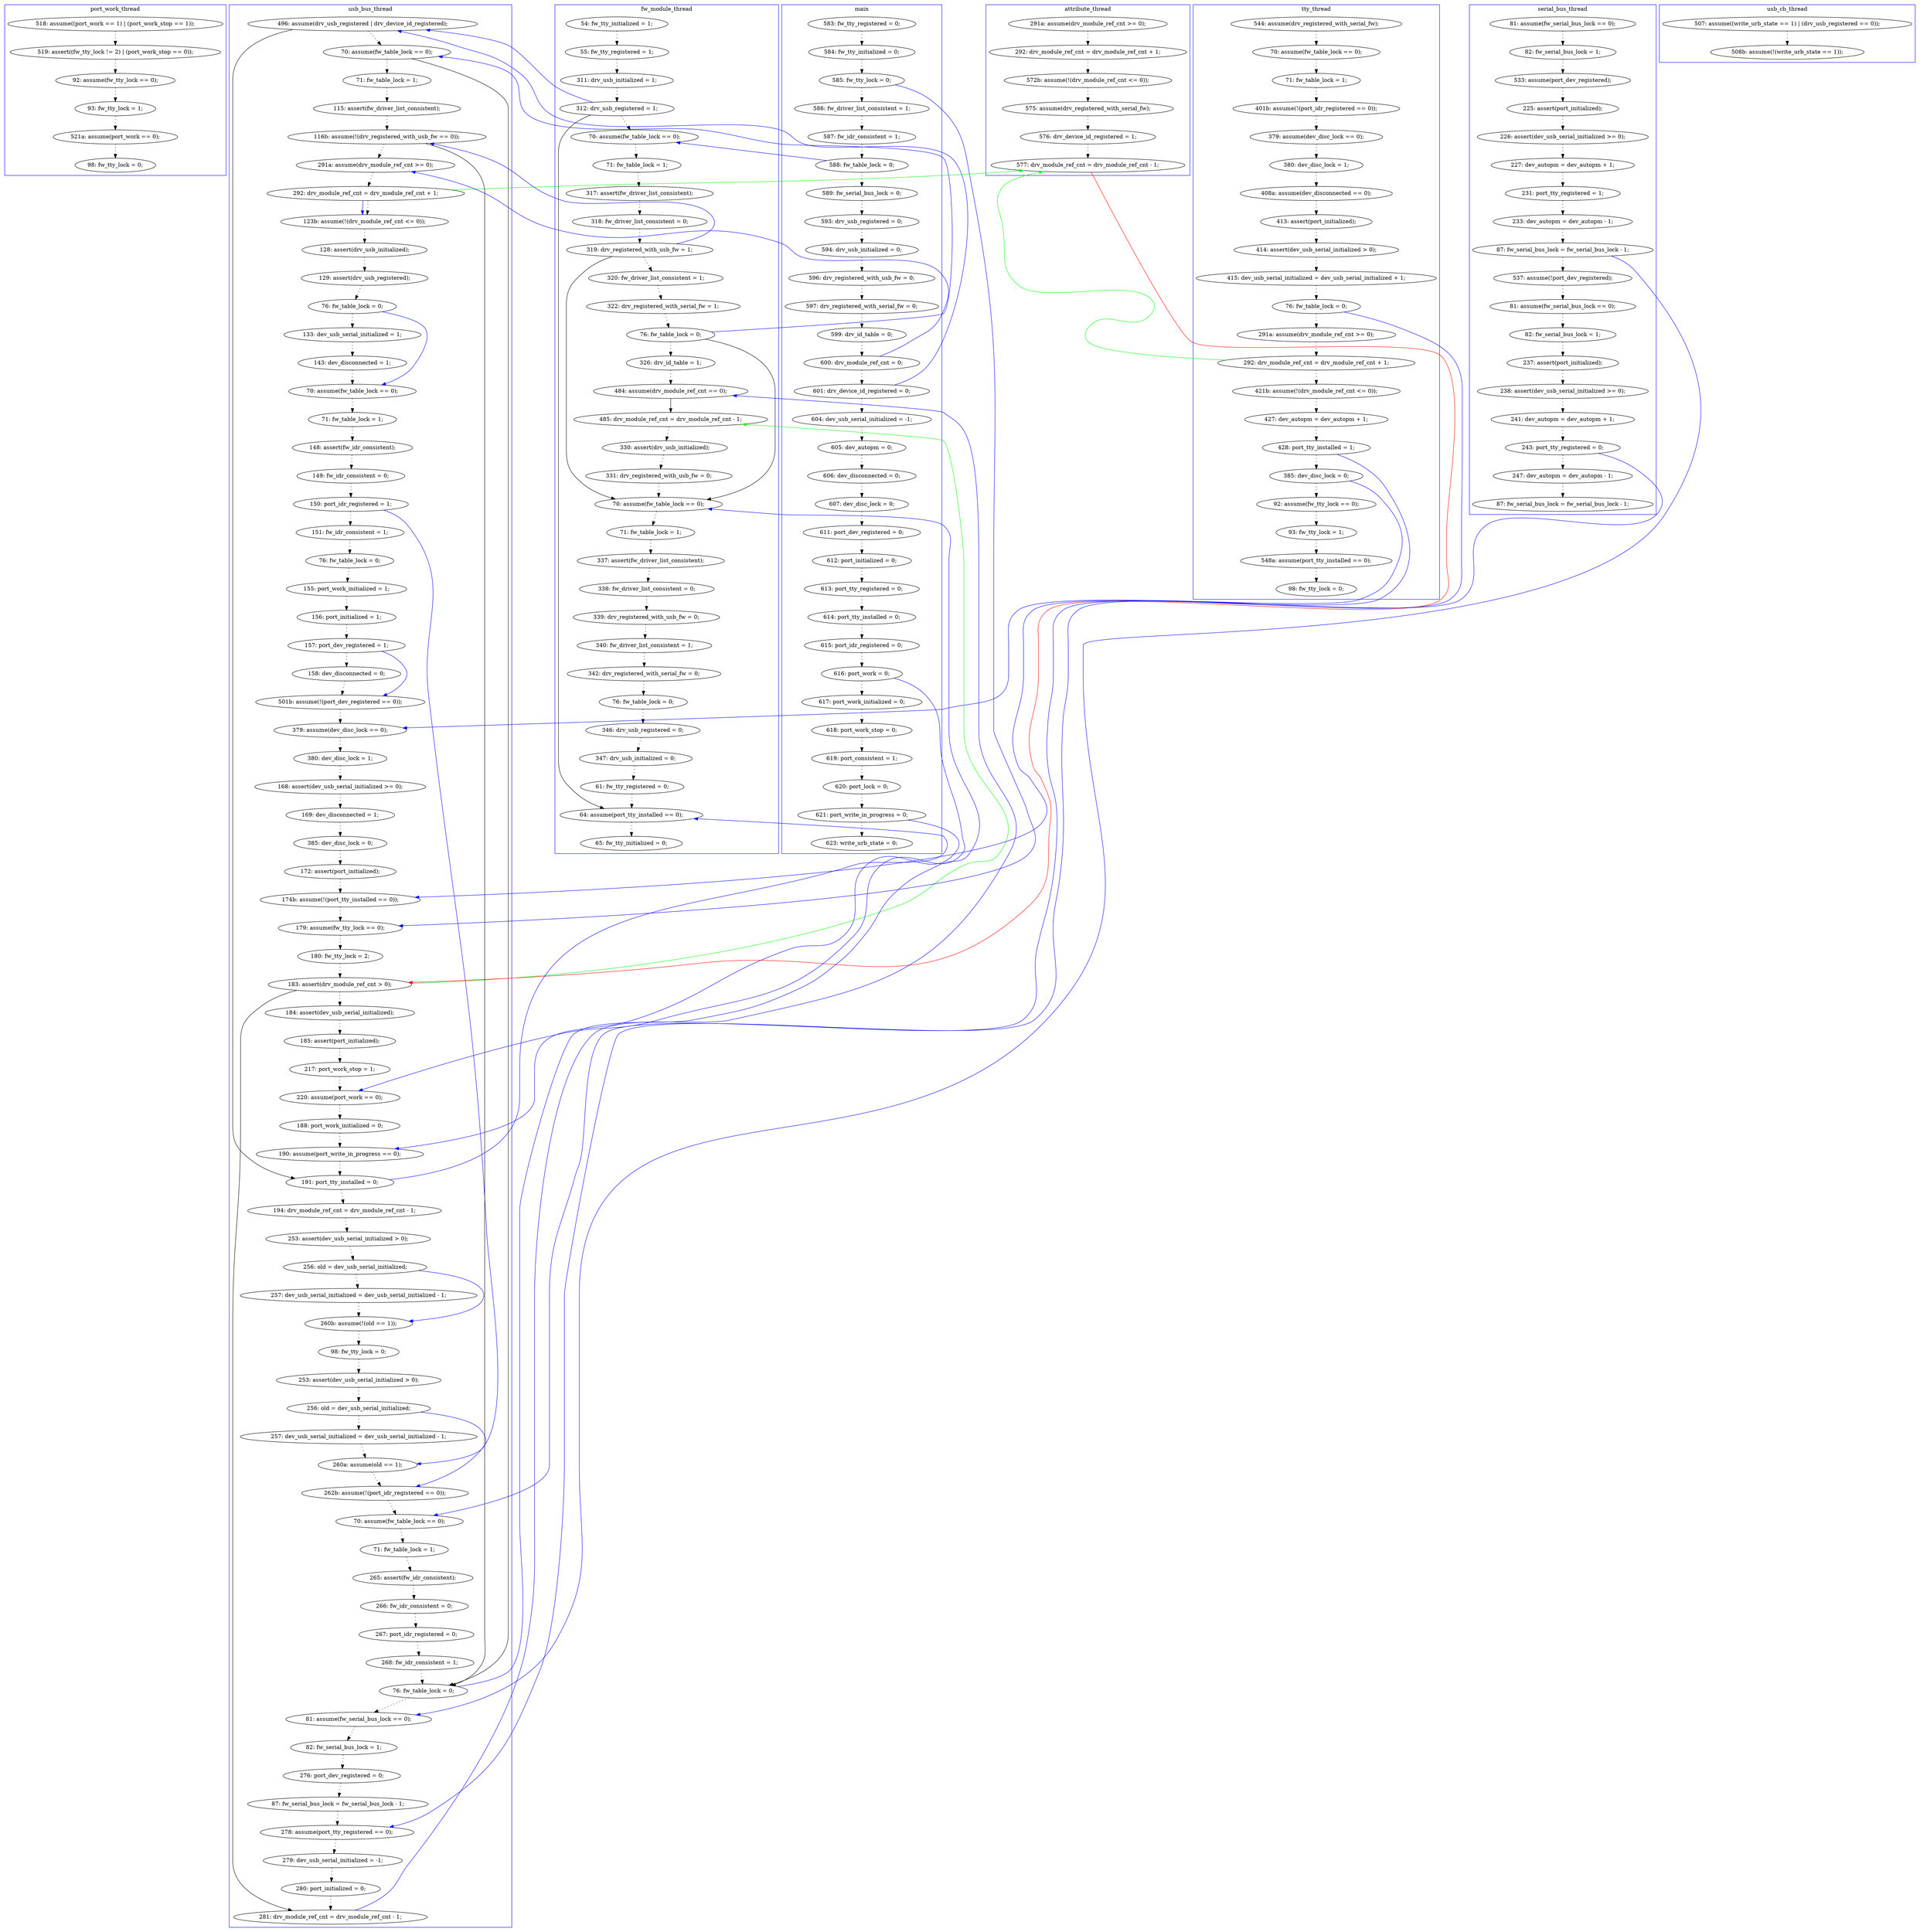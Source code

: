 digraph ProofObject {
	248 -> 285 [style = dotted, color = black]
	148 -> 263 [color = Blue, constraint = false]
	329 -> 332 [style = dotted, color = black]
	63 -> 66 [color = Blue, constraint = false]
	120 -> 125 [style = dotted, color = black]
	22 -> 23 [style = dotted, color = black]
	15 -> 16 [style = dotted, color = black]
	108 -> 110 [style = dotted, color = black]
	112 -> 116 [style = dotted, color = black]
	357 -> 362 [style = dotted, color = black]
	298 -> 302 [style = dotted, color = black]
	28 -> 29 [style = dotted, color = black]
	2 -> 3 [style = dotted, color = black]
	323 -> 324 [color = Black]
	204 -> 205 [style = dotted, color = black]
	128 -> 154 [style = dotted, color = black]
	8 -> 9 [style = dotted, color = black]
	166 -> 186 [style = dotted, color = black]
	4 -> 203 [color = Blue, constraint = false]
	240 -> 241 [style = dotted, color = black]
	86 -> 323 [style = dotted, color = black]
	77 -> 80 [color = Blue, constraint = false]
	359 -> 361 [style = dotted, color = black]
	200 -> 202 [style = dotted, color = black]
	214 -> 217 [style = dotted, color = black]
	30 -> 220 [color = Blue, constraint = false]
	110 -> 260 [color = Blue, constraint = false]
	16 -> 17 [style = dotted, color = black]
	5 -> 6 [style = dotted, color = black]
	281 -> 282 [style = dotted, color = black]
	53 -> 54 [style = dotted, color = black]
	350 -> 355 [style = dotted, color = black]
	67 -> 69 [style = dotted, color = black]
	15 -> 51 [color = Blue, constraint = false]
	131 -> 137 [style = dotted, color = black]
	163 -> 177 [color = Green, constraint = false]
	27 -> 28 [style = dotted, color = black]
	304 -> 313 [style = dotted, color = black]
	235 -> 254 [style = dotted, color = black]
	88 -> 97 [style = dotted, color = black]
	256 -> 258 [style = dotted, color = black]
	205 -> 308 [color = Black]
	66 -> 273 [color = Black]
	304 -> 305 [color = Blue, constraint = false]
	292 -> 305 [style = dotted, color = black]
	137 -> 160 [style = dotted, color = black]
	260 -> 263 [style = dotted, color = black]
	173 -> 179 [style = dotted, color = black]
	44 -> 51 [color = Blue, constraint = false]
	269 -> 273 [style = dotted, color = black]
	369 -> 371 [style = dotted, color = black]
	82 -> 85 [style = dotted, color = black]
	205 -> 206 [style = dotted, color = black]
	172 -> 173 [style = dotted, color = black]
	121 -> 124 [style = dotted, color = black]
	100 -> 101 [style = dotted, color = black]
	97 -> 100 [style = dotted, color = black]
	12 -> 13 [style = dotted, color = black]
	264 -> 266 [style = dotted, color = black]
	51 -> 221 [color = Black]
	140 -> 142 [style = dotted, color = black]
	26 -> 27 [style = dotted, color = black]
	267 -> 268 [style = dotted, color = black]
	194 -> 195 [style = dotted, color = black]
	342 -> 345 [style = dotted, color = black]
	216 -> 281 [color = Blue, constraint = false]
	241 -> 248 [style = dotted, color = black]
	54 -> 56 [style = dotted, color = black]
	142 -> 143 [style = dotted, color = black]
	258 -> 260 [style = dotted, color = black]
	119 -> 120 [style = dotted, color = black]
	191 -> 192 [style = dotted, color = black]
	192 -> 194 [style = dotted, color = black]
	187 -> 202 [color = Blue, constraint = false]
	308 -> 323 [color = Blue, constraint = false]
	101 -> 106 [style = dotted, color = black]
	6 -> 7 [style = dotted, color = black]
	77 -> 177 [color = Green, constraint = false]
	77 -> 80 [style = dotted, color = black]
	355 -> 357 [style = dotted, color = black]
	187 -> 190 [style = dotted, color = black]
	303 -> 304 [style = dotted, color = black]
	135 -> 140 [style = dotted, color = black]
	81 -> 82 [style = dotted, color = black]
	25 -> 26 [style = dotted, color = black]
	56 -> 341 [color = Black]
	341 -> 342 [style = dotted, color = black]
	228 -> 230 [style = dotted, color = black]
	59 -> 63 [style = dotted, color = black]
	69 -> 71 [style = dotted, color = black]
	63 -> 86 [style = dotted, color = black]
	127 -> 154 [color = Blue, constraint = false]
	177 -> 205 [color = Red, constraint = false]
	328 -> 329 [style = dotted, color = black]
	227 -> 228 [style = dotted, color = black]
	273 -> 281 [style = dotted, color = black]
	332 -> 354 [style = dotted, color = black]
	179 -> 180 [style = dotted, color = black]
	51 -> 66 [style = dotted, color = black]
	56 -> 71 [color = Blue, constraint = false]
	18 -> 19 [style = dotted, color = black]
	7 -> 48 [color = Blue, constraint = false]
	150 -> 151 [style = dotted, color = black]
	151 -> 169 [style = dotted, color = black]
	362 -> 368 [style = dotted, color = black]
	148 -> 162 [style = dotted, color = black]
	36 -> 38 [style = dotted, color = black]
	349 -> 350 [style = dotted, color = black]
	23 -> 24 [style = dotted, color = black]
	11 -> 12 [style = dotted, color = black]
	80 -> 81 [style = dotted, color = black]
	162 -> 163 [style = dotted, color = black]
	305 -> 306 [style = dotted, color = black]
	337 -> 341 [style = dotted, color = black]
	30 -> 31 [style = dotted, color = black]
	38 -> 42 [style = dotted, color = black]
	263 -> 264 [style = dotted, color = black]
	105 -> 119 [style = dotted, color = black]
	169 -> 170 [style = dotted, color = black]
	127 -> 128 [style = dotted, color = black]
	29 -> 30 [style = dotted, color = black]
	76 -> 77 [style = dotted, color = black]
	134 -> 135 [style = dotted, color = black]
	368 -> 369 [style = dotted, color = black]
	208 -> 213 [style = dotted, color = black]
	20 -> 21 [style = dotted, color = black]
	106 -> 108 [style = dotted, color = black]
	42 -> 44 [style = dotted, color = black]
	49 -> 53 [style = dotted, color = black]
	14 -> 76 [color = Blue, constraint = false]
	25 -> 214 [color = Blue, constraint = false]
	163 -> 166 [style = dotted, color = black]
	306 -> 307 [style = dotted, color = black]
	85 -> 100 [color = Blue, constraint = false]
	273 -> 341 [color = Blue, constraint = false]
	221 -> 369 [color = Blue, constraint = false]
	44 -> 369 [color = Black]
	307 -> 308 [style = dotted, color = black]
	24 -> 25 [style = dotted, color = black]
	125 -> 134 [style = dotted, color = black]
	213 -> 214 [style = dotted, color = black]
	57 -> 59 [style = dotted, color = black]
	302 -> 303 [style = dotted, color = black]
	255 -> 256 [style = dotted, color = black]
	7 -> 8 [style = dotted, color = black]
	4 -> 5 [style = dotted, color = black]
	144 -> 148 [style = dotted, color = black]
	3 -> 4 [style = dotted, color = black]
	110 -> 112 [style = dotted, color = black]
	313 -> 317 [style = dotted, color = black]
	286 -> 292 [style = dotted, color = black]
	217 -> 220 [style = dotted, color = black]
	227 -> 230 [color = Blue, constraint = false]
	175 -> 177 [style = dotted, color = black]
	288 -> 293 [style = dotted, color = black]
	237 -> 240 [style = dotted, color = black]
	226 -> 227 [style = dotted, color = black]
	203 -> 204 [style = dotted, color = black]
	71 -> 273 [color = Black]
	154 -> 191 [style = dotted, color = black]
	221 -> 222 [style = dotted, color = black]
	222 -> 226 [style = dotted, color = black]
	282 -> 286 [style = dotted, color = black]
	14 -> 15 [style = dotted, color = black]
	266 -> 267 [style = dotted, color = black]
	170 -> 175 [style = dotted, color = black]
	56 -> 57 [style = dotted, color = black]
	190 -> 191 [color = Blue, constraint = false]
	71 -> 76 [style = dotted, color = black]
	346 -> 347 [style = dotted, color = black]
	347 -> 349 [style = dotted, color = black]
	19 -> 20 [style = dotted, color = black]
	63 -> 341 [color = Black]
	195 -> 198 [style = dotted, color = black]
	160 -> 172 [style = dotted, color = black]
	85 -> 88 [style = dotted, color = black]
	294 -> 298 [style = dotted, color = black]
	66 -> 67 [style = dotted, color = black]
	336 -> 337 [style = dotted, color = black]
	268 -> 269 [style = dotted, color = black]
	218 -> 237 [style = dotted, color = black]
	345 -> 346 [style = dotted, color = black]
	124 -> 127 [style = dotted, color = black]
	180 -> 216 [style = dotted, color = black]
	190 -> 328 [style = dotted, color = black]
	255 -> 258 [color = Blue, constraint = false]
	13 -> 14 [style = dotted, color = black]
	205 -> 324 [color = Green, constraint = false]
	17 -> 18 [style = dotted, color = black]
	130 -> 131 [style = dotted, color = black]
	293 -> 294 [style = dotted, color = black]
	206 -> 208 [style = dotted, color = black]
	198 -> 200 [style = dotted, color = black]
	216 -> 288 [style = dotted, color = black]
	202 -> 203 [style = dotted, color = black]
	44 -> 48 [style = dotted, color = black]
	10 -> 11 [style = dotted, color = black]
	143 -> 144 [style = dotted, color = black]
	21 -> 22 [style = dotted, color = black]
	186 -> 187 [style = dotted, color = black]
	116 -> 121 [style = dotted, color = black]
	254 -> 255 [style = dotted, color = black]
	9 -> 10 [style = dotted, color = black]
	48 -> 49 [style = dotted, color = black]
	230 -> 235 [style = dotted, color = black]
	220 -> 221 [style = dotted, color = black]
	324 -> 336 [style = dotted, color = black]
	subgraph cluster5 {
		label = attribute_thread
		color = blue
		151  [label = "292: drv_module_ref_cnt = drv_module_ref_cnt + 1;"]
		177  [label = "577: drv_module_ref_cnt = drv_module_ref_cnt - 1;"]
		150  [label = "291a: assume(drv_module_ref_cnt >= 0);"]
		169  [label = "572b: assume(!(drv_module_ref_cnt <= 0));"]
		170  [label = "575: assume(drv_registered_with_serial_fw);"]
		175  [label = "576: drv_device_id_registered = 1;"]
	}
	subgraph cluster3 {
		label = serial_bus_thread
		color = blue
		304  [label = "243: port_tty_registered = 0;"]
		131  [label = "82: fw_serial_bus_lock = 1;"]
		303  [label = "241: dev_autopm = dev_autopm + 1;"]
		288  [label = "537: assume(!port_dev_registered);"]
		173  [label = "227: dev_autopm = dev_autopm + 1;"]
		179  [label = "231: port_tty_registered = 1;"]
		293  [label = "81: assume(fw_serial_bus_lock == 0);"]
		160  [label = "225: assert(port_initialized);"]
		294  [label = "82: fw_serial_bus_lock = 1;"]
		172  [label = "226: assert(dev_usb_serial_initialized >= 0);"]
		180  [label = "233: dev_autopm = dev_autopm - 1;"]
		130  [label = "81: assume(fw_serial_bus_lock == 0);"]
		317  [label = "87: fw_serial_bus_lock = fw_serial_bus_lock - 1;"]
		137  [label = "533: assume(port_dev_registered);"]
		216  [label = "87: fw_serial_bus_lock = fw_serial_bus_lock - 1;"]
		302  [label = "238: assert(dev_usb_serial_initialized >= 0);"]
		298  [label = "237: assert(port_initialized);"]
		313  [label = "247: dev_autopm = dev_autopm - 1;"]
	}
	subgraph cluster7 {
		label = port_work_thread
		color = blue
		237  [label = "519: assert((fw_tty_lock != 2) | (port_work_stop == 0));"]
		240  [label = "92: assume(fw_tty_lock == 0);"]
		285  [label = "98: fw_tty_lock = 0;"]
		248  [label = "521a: assume(port_work == 0);"]
		241  [label = "93: fw_tty_lock = 1;"]
		218  [label = "518: assume((port_work == 1) | (port_work_stop == 1));"]
	}
	subgraph cluster0 {
		label = main
		color = blue
		13  [label = "599: drv_id_table = 0;"]
		14  [label = "600: drv_module_ref_cnt = 0;"]
		27  [label = "618: port_work_stop = 0;"]
		2  [label = "583: fw_tty_registered = 0;"]
		30  [label = "621: port_write_in_progress = 0;"]
		5  [label = "586: fw_driver_list_consistent = 1;"]
		7  [label = "588: fw_table_lock = 0;"]
		31  [label = "623: write_urb_state = 0;"]
		9  [label = "593: drv_usb_registered = 0;"]
		12  [label = "597: drv_registered_with_serial_fw = 0;"]
		15  [label = "601: drv_device_id_registered = 0;"]
		16  [label = "604: dev_usb_serial_initialized = -1;"]
		3  [label = "584: fw_tty_initialized = 0;"]
		20  [label = "611: port_dev_registered = 0;"]
		18  [label = "606: dev_disconnected = 0;"]
		10  [label = "594: drv_usb_initialized = 0;"]
		8  [label = "589: fw_serial_bus_lock = 0;"]
		11  [label = "596: drv_registered_with_usb_fw = 0;"]
		25  [label = "616: port_work = 0;"]
		24  [label = "615: port_idr_registered = 0;"]
		26  [label = "617: port_work_initialized = 0;"]
		21  [label = "612: port_initialized = 0;"]
		22  [label = "613: port_tty_registered = 0;"]
		19  [label = "607: dev_disc_lock = 0;"]
		28  [label = "619: port_consistent = 1;"]
		4  [label = "585: fw_tty_lock = 0;"]
		6  [label = "587: fw_idr_consistent = 1;"]
		17  [label = "605: dev_autopm = 0;"]
		29  [label = "620: port_lock = 0;"]
		23  [label = "614: port_tty_installed = 0;"]
	}
	subgraph cluster1 {
		label = fw_module_thread
		color = blue
		349  [label = "340: fw_driver_list_consistent = 1;"]
		346  [label = "338: fw_driver_list_consistent = 0;"]
		371  [label = "65: fw_tty_initialized = 0;"]
		49  [label = "71: fw_table_lock = 1;"]
		337  [label = "331: drv_registered_with_usb_fw = 0;"]
		86  [label = "326: drv_id_table = 1;"]
		362  [label = "347: drv_usb_initialized = 0;"]
		341  [label = "70: assume(fw_table_lock == 0);"]
		323  [label = "484: assume(drv_module_ref_cnt == 0);"]
		38  [label = "55: fw_tty_registered = 1;"]
		48  [label = "70: assume(fw_table_lock == 0);"]
		369  [label = "64: assume(port_tty_installed == 0);"]
		42  [label = "311: drv_usb_initialized = 1;"]
		53  [label = "317: assert(fw_driver_list_consistent);"]
		44  [label = "312: drv_usb_registered = 1;"]
		350  [label = "342: drv_registered_with_serial_fw = 0;"]
		54  [label = "318: fw_driver_list_consistent = 0;"]
		56  [label = "319: drv_registered_with_usb_fw = 1;"]
		336  [label = "330: assert(drv_usb_initialized);"]
		347  [label = "339: drv_registered_with_usb_fw = 0;"]
		342  [label = "71: fw_table_lock = 1;"]
		57  [label = "320: fw_driver_list_consistent = 1;"]
		355  [label = "76: fw_table_lock = 0;"]
		357  [label = "346: drv_usb_registered = 0;"]
		345  [label = "337: assert(fw_driver_list_consistent);"]
		324  [label = "485: drv_module_ref_cnt = drv_module_ref_cnt - 1;"]
		368  [label = "61: fw_tty_registered = 0;"]
		59  [label = "322: drv_registered_with_serial_fw = 1;"]
		63  [label = "76: fw_table_lock = 0;"]
		36  [label = "54: fw_tty_initialized = 1;"]
	}
	subgraph cluster4 {
		label = tty_thread
		color = blue
		148  [label = "76: fw_table_lock = 0;"]
		120  [label = "71: fw_table_lock = 1;"]
		142  [label = "413: assert(port_initialized);"]
		134  [label = "379: assume(dev_disc_lock == 0);"]
		135  [label = "380: dev_disc_lock = 1;"]
		328  [label = "92: assume(fw_tty_lock == 0);"]
		190  [label = "385: dev_disc_lock = 0;"]
		144  [label = "415: dev_usb_serial_initialized = dev_usb_serial_initialized + 1;"]
		163  [label = "292: drv_module_ref_cnt = drv_module_ref_cnt + 1;"]
		119  [label = "70: assume(fw_table_lock == 0);"]
		187  [label = "428: port_tty_installed = 1;"]
		140  [label = "408a: assume(dev_disconnected == 0);"]
		166  [label = "421b: assume(!(drv_module_ref_cnt <= 0));"]
		125  [label = "401b: assume(!(port_idr_registered == 0));"]
		105  [label = "544: assume(drv_registered_with_serial_fw);"]
		143  [label = "414: assert(dev_usb_serial_initialized > 0);"]
		329  [label = "93: fw_tty_lock = 1;"]
		354  [label = "98: fw_tty_lock = 0;"]
		186  [label = "427: dev_autopm = dev_autopm + 1;"]
		162  [label = "291a: assume(drv_module_ref_cnt >= 0);"]
		332  [label = "548a: assume(port_tty_installed == 0);"]
	}
	subgraph cluster2 {
		label = usb_bus_thread
		color = blue
		254  [label = "253: assert(dev_usb_serial_initialized > 0);"]
		228  [label = "257: dev_usb_serial_initialized = dev_usb_serial_initialized - 1;"]
		306  [label = "279: dev_usb_serial_initialized = -1;"]
		220  [label = "190: assume(port_write_in_progress == 0);"]
		66  [label = "70: assume(fw_table_lock == 0);"]
		194  [label = "168: assert(dev_usb_serial_initialized >= 0);"]
		213  [label = "217: port_work_stop = 1;"]
		116  [label = "76: fw_table_lock = 0;"]
		71  [label = "116b: assume(!(drv_registered_with_usb_fw == 0));"]
		124  [label = "156: port_initialized = 1;"]
		88  [label = "133: dev_usb_serial_initialized = 1;"]
		286  [label = "276: port_dev_registered = 0;"]
		77  [label = "292: drv_module_ref_cnt = drv_module_ref_cnt + 1;"]
		226  [label = "253: assert(dev_usb_serial_initialized > 0);"]
		267  [label = "266: fw_idr_consistent = 0;"]
		198  [label = "385: dev_disc_lock = 0;"]
		273  [label = "76: fw_table_lock = 0;"]
		112  [label = "151: fw_idr_consistent = 1;"]
		256  [label = "257: dev_usb_serial_initialized = dev_usb_serial_initialized - 1;"]
		106  [label = "148: assert(fw_idr_consistent);"]
		264  [label = "71: fw_table_lock = 1;"]
		268  [label = "267: port_idr_registered = 0;"]
		195  [label = "169: dev_disconnected = 1;"]
		203  [label = "179: assume(fw_tty_lock == 0);"]
		81  [label = "128: assert(drv_usb_initialized);"]
		269  [label = "268: fw_idr_consistent = 1;"]
		230  [label = "260b: assume(!(old == 1));"]
		85  [label = "76: fw_table_lock = 0;"]
		127  [label = "157: port_dev_registered = 1;"]
		191  [label = "379: assume(dev_disc_lock == 0);"]
		100  [label = "70: assume(fw_table_lock == 0);"]
		255  [label = "256: old = dev_usb_serial_initialized;"]
		282  [label = "82: fw_serial_bus_lock = 1;"]
		266  [label = "265: assert(fw_idr_consistent);"]
		235  [label = "98: fw_tty_lock = 0;"]
		110  [label = "150: port_idr_registered = 1;"]
		292  [label = "87: fw_serial_bus_lock = fw_serial_bus_lock - 1;"]
		227  [label = "256: old = dev_usb_serial_initialized;"]
		208  [label = "185: assert(port_initialized);"]
		214  [label = "220: assume(port_work == 0);"]
		221  [label = "191: port_tty_installed = 0;"]
		263  [label = "70: assume(fw_table_lock == 0);"]
		258  [label = "260a: assume(old == 1);"]
		154  [label = "501b: assume(!(port_dev_registered == 0));"]
		128  [label = "158: dev_disconnected = 0;"]
		305  [label = "278: assume(port_tty_registered == 0);"]
		97  [label = "143: dev_disconnected = 1;"]
		308  [label = "281: drv_module_ref_cnt = drv_module_ref_cnt - 1;"]
		108  [label = "149: fw_idr_consistent = 0;"]
		82  [label = "129: assert(drv_usb_registered);"]
		205  [label = "183: assert(drv_module_ref_cnt > 0);"]
		217  [label = "188: port_work_initialized = 0;"]
		202  [label = "174b: assume(!(port_tty_installed == 0));"]
		76  [label = "291a: assume(drv_module_ref_cnt >= 0);"]
		101  [label = "71: fw_table_lock = 1;"]
		67  [label = "71: fw_table_lock = 1;"]
		192  [label = "380: dev_disc_lock = 1;"]
		222  [label = "194: drv_module_ref_cnt = drv_module_ref_cnt - 1;"]
		69  [label = "115: assert(fw_driver_list_consistent);"]
		121  [label = "155: port_work_initialized = 1;"]
		206  [label = "184: assert(dev_usb_serial_initialized);"]
		307  [label = "280: port_initialized = 0;"]
		260  [label = "262b: assume(!(port_idr_registered == 0));"]
		80  [label = "123b: assume(!(drv_module_ref_cnt <= 0));"]
		51  [label = "496: assume(drv_usb_registered | drv_device_id_registered);"]
		200  [label = "172: assert(port_initialized);"]
		204  [label = "180: fw_tty_lock = 2;"]
		281  [label = "81: assume(fw_serial_bus_lock == 0);"]
	}
	subgraph cluster6 {
		label = usb_cb_thread
		color = blue
		359  [label = "507: assume((write_urb_state == 1) | (drv_usb_registered == 0));"]
		361  [label = "508b: assume(!(write_urb_state == 1));"]
	}
}